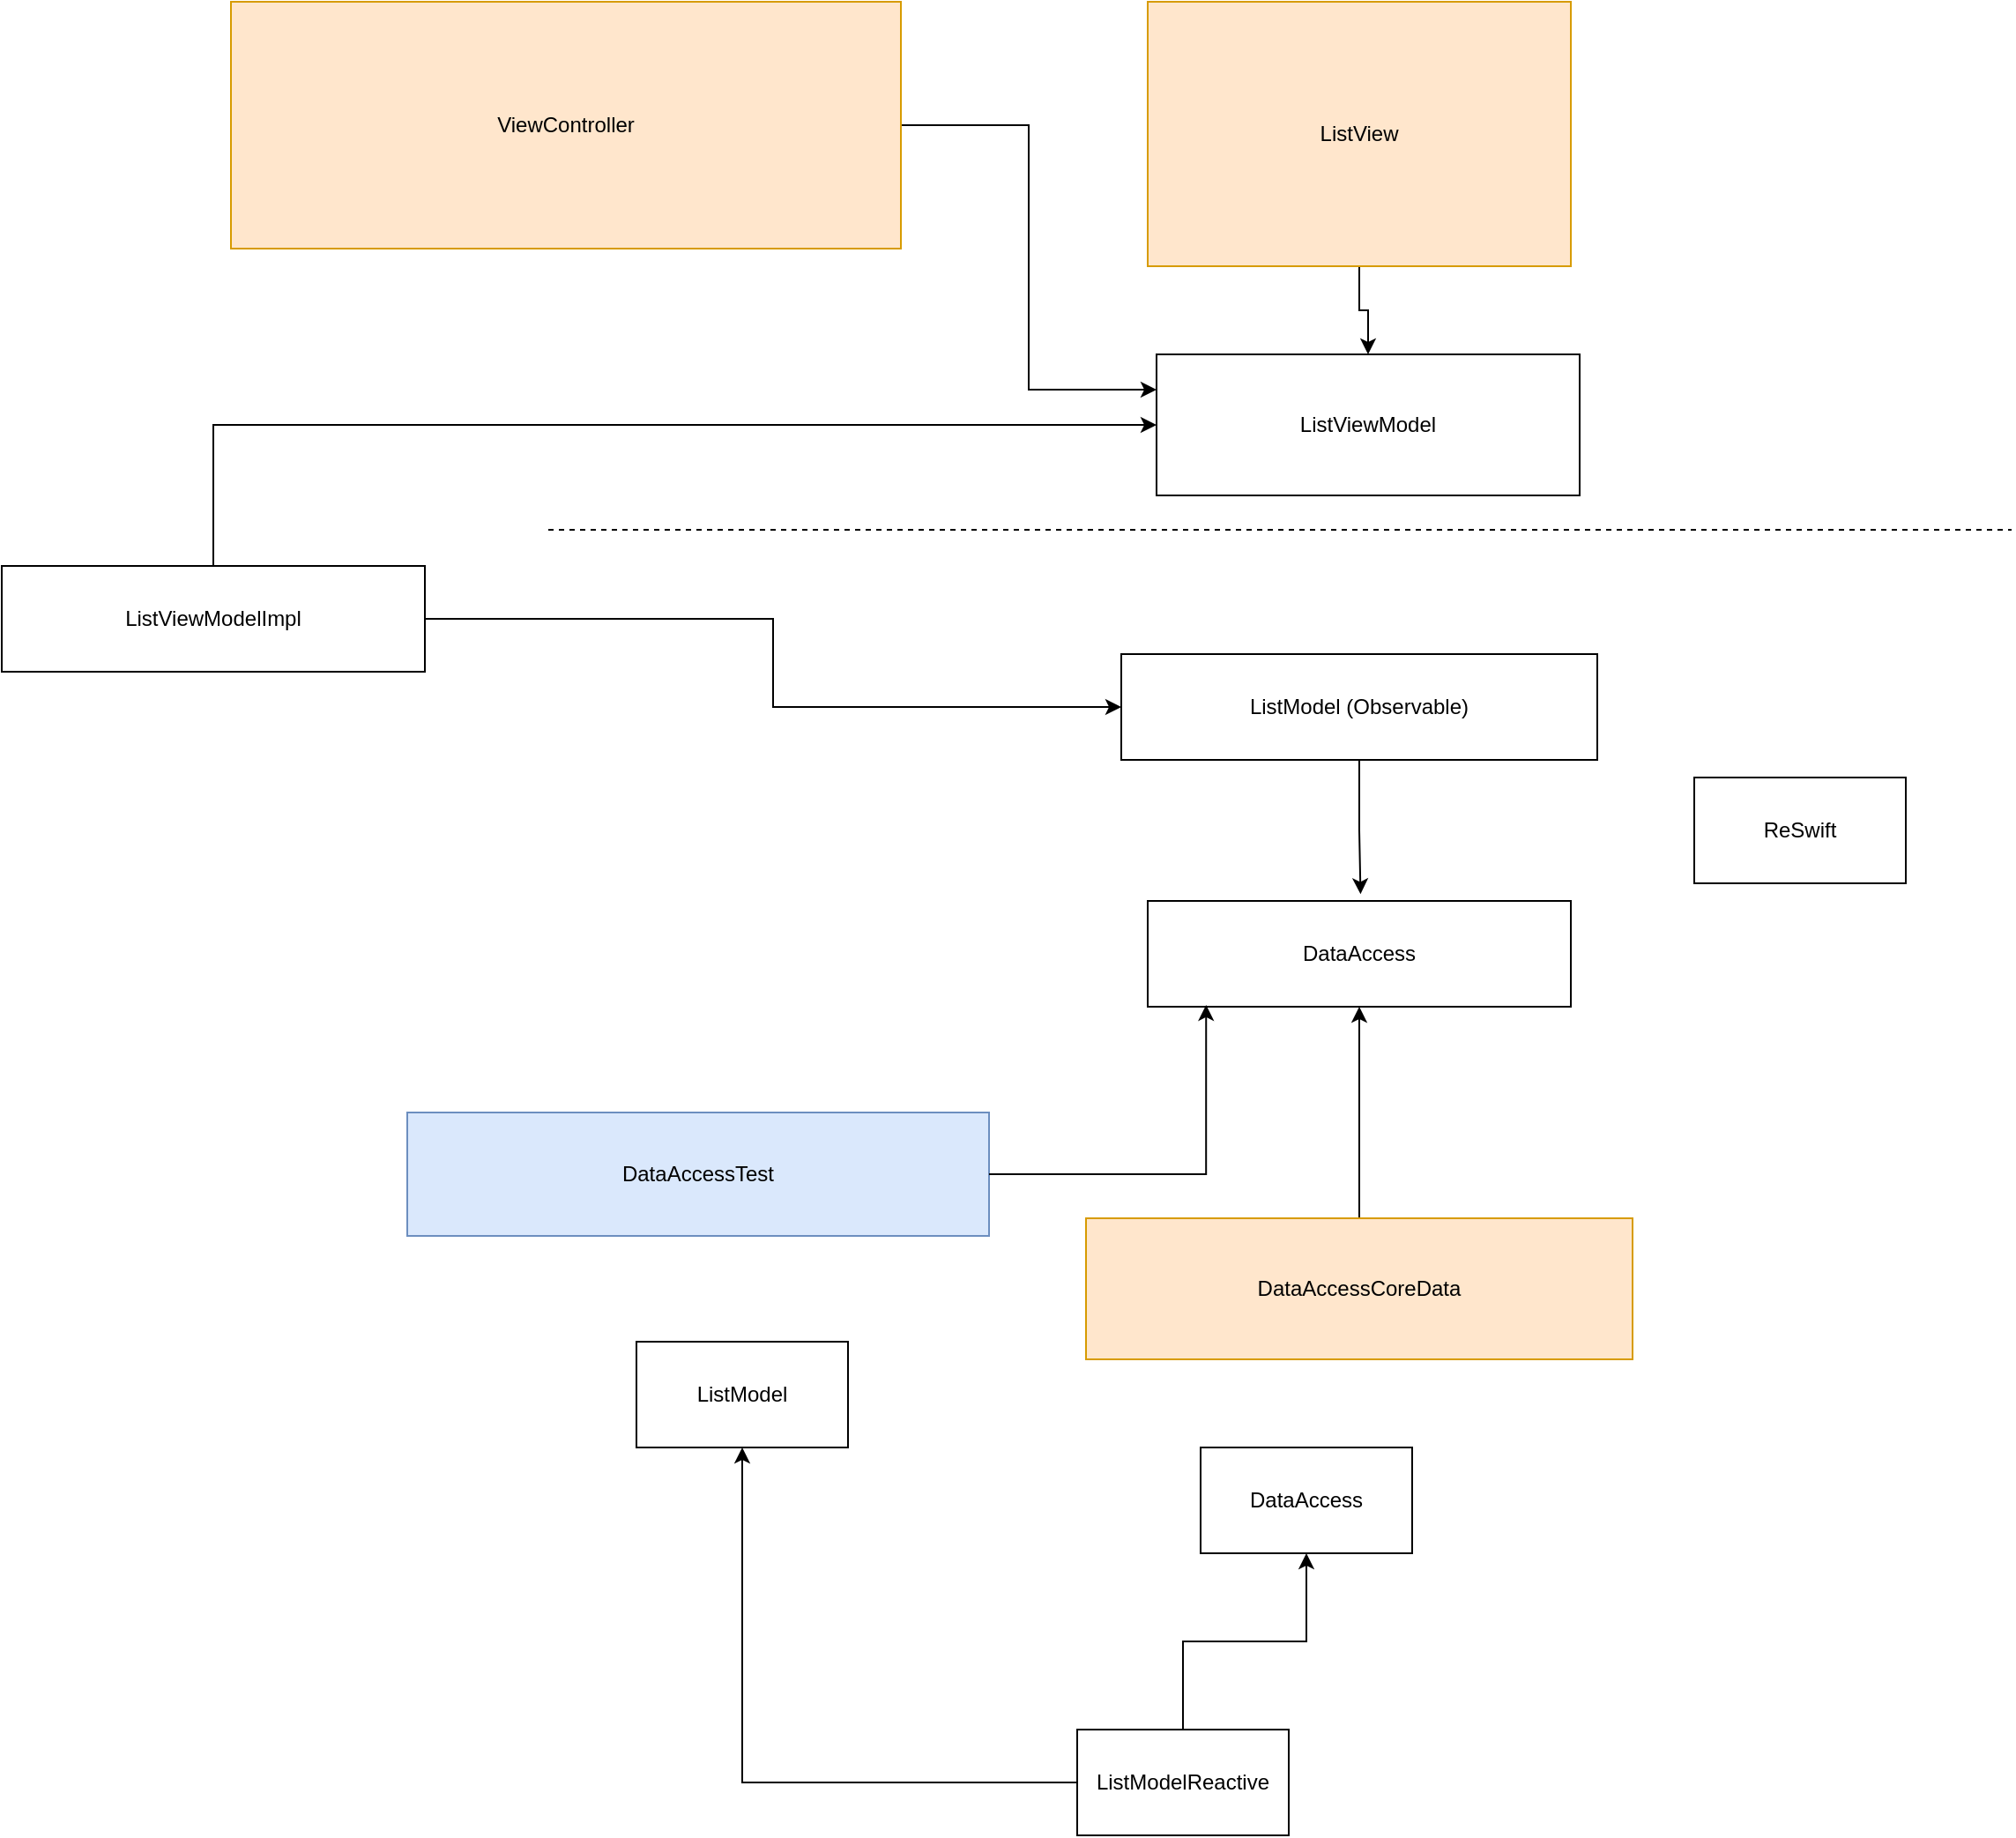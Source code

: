 <mxfile version="22.1.4" type="github">
  <diagram name="Page-1" id="ciXoBDTXdjDo0w0JCOVY">
    <mxGraphModel dx="1722" dy="617" grid="1" gridSize="10" guides="1" tooltips="1" connect="1" arrows="1" fold="1" page="1" pageScale="1" pageWidth="850" pageHeight="1100" math="0" shadow="0">
      <root>
        <mxCell id="0" />
        <mxCell id="1" parent="0" />
        <mxCell id="Q47_7sLDuSlhim7hzjhJ-9" style="edgeStyle=orthogonalEdgeStyle;rounded=0;orthogonalLoop=1;jettySize=auto;html=1;entryX=0.5;entryY=0;entryDx=0;entryDy=0;" parent="1" source="fBwZ9N9lR8raxNEhHyRU-4" target="fBwZ9N9lR8raxNEhHyRU-5" edge="1">
          <mxGeometry relative="1" as="geometry" />
        </mxCell>
        <mxCell id="fBwZ9N9lR8raxNEhHyRU-4" value="ListView" style="rounded=0;whiteSpace=wrap;html=1;fillColor=#ffe6cc;strokeColor=#d79b00;" parent="1" vertex="1">
          <mxGeometry x="320" y="10" width="240" height="150" as="geometry" />
        </mxCell>
        <mxCell id="fBwZ9N9lR8raxNEhHyRU-5" value="ListViewModel" style="rounded=0;whiteSpace=wrap;html=1;" parent="1" vertex="1">
          <mxGeometry x="325" y="210" width="240" height="80" as="geometry" />
        </mxCell>
        <mxCell id="fBwZ9N9lR8raxNEhHyRU-16" style="edgeStyle=orthogonalEdgeStyle;rounded=0;orthogonalLoop=1;jettySize=auto;html=1;entryX=0;entryY=0.5;entryDx=0;entryDy=0;" parent="1" source="fBwZ9N9lR8raxNEhHyRU-7" target="fBwZ9N9lR8raxNEhHyRU-8" edge="1">
          <mxGeometry relative="1" as="geometry" />
        </mxCell>
        <mxCell id="Q47_7sLDuSlhim7hzjhJ-12" style="edgeStyle=orthogonalEdgeStyle;rounded=0;orthogonalLoop=1;jettySize=auto;html=1;exitX=0.5;exitY=0;exitDx=0;exitDy=0;entryX=0;entryY=0.5;entryDx=0;entryDy=0;" parent="1" source="fBwZ9N9lR8raxNEhHyRU-7" target="fBwZ9N9lR8raxNEhHyRU-5" edge="1">
          <mxGeometry relative="1" as="geometry" />
        </mxCell>
        <mxCell id="fBwZ9N9lR8raxNEhHyRU-7" value="ListViewModelImpl" style="rounded=0;whiteSpace=wrap;html=1;" parent="1" vertex="1">
          <mxGeometry x="-330" y="330" width="240" height="60" as="geometry" />
        </mxCell>
        <mxCell id="fBwZ9N9lR8raxNEhHyRU-8" value="ListModel (Observable)" style="rounded=0;whiteSpace=wrap;html=1;" parent="1" vertex="1">
          <mxGeometry x="305" y="380" width="270" height="60" as="geometry" />
        </mxCell>
        <mxCell id="Q47_7sLDuSlhim7hzjhJ-3" style="edgeStyle=orthogonalEdgeStyle;rounded=0;orthogonalLoop=1;jettySize=auto;html=1;entryX=0.5;entryY=1;entryDx=0;entryDy=0;" parent="1" source="fBwZ9N9lR8raxNEhHyRU-9" target="Q47_7sLDuSlhim7hzjhJ-1" edge="1">
          <mxGeometry relative="1" as="geometry" />
        </mxCell>
        <mxCell id="fBwZ9N9lR8raxNEhHyRU-9" value="DataAccessCoreData" style="rounded=0;whiteSpace=wrap;html=1;fillColor=#ffe6cc;strokeColor=#d79b00;" parent="1" vertex="1">
          <mxGeometry x="285" y="700" width="310" height="80" as="geometry" />
        </mxCell>
        <mxCell id="fBwZ9N9lR8raxNEhHyRU-11" value="" style="endArrow=none;dashed=1;html=1;rounded=0;" parent="1" edge="1">
          <mxGeometry width="50" height="50" relative="1" as="geometry">
            <mxPoint x="-20" y="309.5" as="sourcePoint" />
            <mxPoint x="810" y="309.5" as="targetPoint" />
          </mxGeometry>
        </mxCell>
        <mxCell id="Q47_7sLDuSlhim7hzjhJ-1" value="DataAccess" style="rounded=0;whiteSpace=wrap;html=1;" parent="1" vertex="1">
          <mxGeometry x="320" y="520" width="240" height="60" as="geometry" />
        </mxCell>
        <mxCell id="Q47_7sLDuSlhim7hzjhJ-2" style="edgeStyle=orthogonalEdgeStyle;rounded=0;orthogonalLoop=1;jettySize=auto;html=1;entryX=0.503;entryY=-0.064;entryDx=0;entryDy=0;entryPerimeter=0;" parent="1" source="fBwZ9N9lR8raxNEhHyRU-8" target="Q47_7sLDuSlhim7hzjhJ-1" edge="1">
          <mxGeometry relative="1" as="geometry" />
        </mxCell>
        <mxCell id="Q47_7sLDuSlhim7hzjhJ-4" value="DataAccessTest" style="rounded=0;whiteSpace=wrap;html=1;fillColor=#dae8fc;strokeColor=#6c8ebf;" parent="1" vertex="1">
          <mxGeometry x="-100" y="640" width="330" height="70" as="geometry" />
        </mxCell>
        <mxCell id="Q47_7sLDuSlhim7hzjhJ-6" style="edgeStyle=orthogonalEdgeStyle;rounded=0;orthogonalLoop=1;jettySize=auto;html=1;entryX=0.138;entryY=0.983;entryDx=0;entryDy=0;entryPerimeter=0;" parent="1" source="Q47_7sLDuSlhim7hzjhJ-4" target="Q47_7sLDuSlhim7hzjhJ-1" edge="1">
          <mxGeometry relative="1" as="geometry" />
        </mxCell>
        <mxCell id="Q47_7sLDuSlhim7hzjhJ-10" style="edgeStyle=orthogonalEdgeStyle;rounded=0;orthogonalLoop=1;jettySize=auto;html=1;entryX=0;entryY=0.25;entryDx=0;entryDy=0;" parent="1" source="Q47_7sLDuSlhim7hzjhJ-8" target="fBwZ9N9lR8raxNEhHyRU-5" edge="1">
          <mxGeometry relative="1" as="geometry" />
        </mxCell>
        <mxCell id="Q47_7sLDuSlhim7hzjhJ-8" value="ViewController" style="rounded=0;whiteSpace=wrap;html=1;fillColor=#ffe6cc;strokeColor=#d79b00;" parent="1" vertex="1">
          <mxGeometry x="-200" y="10" width="380" height="140" as="geometry" />
        </mxCell>
        <mxCell id="Q47_7sLDuSlhim7hzjhJ-13" value="ReSwift" style="rounded=0;whiteSpace=wrap;html=1;" parent="1" vertex="1">
          <mxGeometry x="630" y="450" width="120" height="60" as="geometry" />
        </mxCell>
        <mxCell id="WeG9BymHyUoyGSbdJxct-1" value="ListModel" style="rounded=0;whiteSpace=wrap;html=1;" vertex="1" parent="1">
          <mxGeometry x="30" y="770" width="120" height="60" as="geometry" />
        </mxCell>
        <mxCell id="WeG9BymHyUoyGSbdJxct-3" style="edgeStyle=orthogonalEdgeStyle;rounded=0;orthogonalLoop=1;jettySize=auto;html=1;entryX=0.5;entryY=1;entryDx=0;entryDy=0;" edge="1" parent="1" source="WeG9BymHyUoyGSbdJxct-2" target="WeG9BymHyUoyGSbdJxct-1">
          <mxGeometry relative="1" as="geometry" />
        </mxCell>
        <mxCell id="WeG9BymHyUoyGSbdJxct-5" style="edgeStyle=orthogonalEdgeStyle;rounded=0;orthogonalLoop=1;jettySize=auto;html=1;entryX=0.5;entryY=1;entryDx=0;entryDy=0;" edge="1" parent="1" source="WeG9BymHyUoyGSbdJxct-2" target="WeG9BymHyUoyGSbdJxct-4">
          <mxGeometry relative="1" as="geometry" />
        </mxCell>
        <mxCell id="WeG9BymHyUoyGSbdJxct-2" value="ListModelReactive" style="rounded=0;whiteSpace=wrap;html=1;" vertex="1" parent="1">
          <mxGeometry x="280" y="990" width="120" height="60" as="geometry" />
        </mxCell>
        <mxCell id="WeG9BymHyUoyGSbdJxct-4" value="DataAccess" style="rounded=0;whiteSpace=wrap;html=1;" vertex="1" parent="1">
          <mxGeometry x="350" y="830" width="120" height="60" as="geometry" />
        </mxCell>
      </root>
    </mxGraphModel>
  </diagram>
</mxfile>
